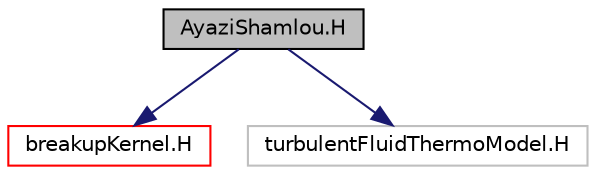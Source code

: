 digraph "AyaziShamlou.H"
{
  bgcolor="transparent";
  edge [fontname="Helvetica",fontsize="10",labelfontname="Helvetica",labelfontsize="10"];
  node [fontname="Helvetica",fontsize="10",shape=record];
  Node0 [label="AyaziShamlou.H",height=0.2,width=0.4,color="black", fillcolor="grey75", style="filled", fontcolor="black"];
  Node0 -> Node1 [color="midnightblue",fontsize="10",style="solid",fontname="Helvetica"];
  Node1 [label="breakupKernel.H",height=0.2,width=0.4,color="red",URL="$a00455.html"];
  Node0 -> Node41 [color="midnightblue",fontsize="10",style="solid",fontname="Helvetica"];
  Node41 [label="turbulentFluidThermoModel.H",height=0.2,width=0.4,color="grey75"];
}
